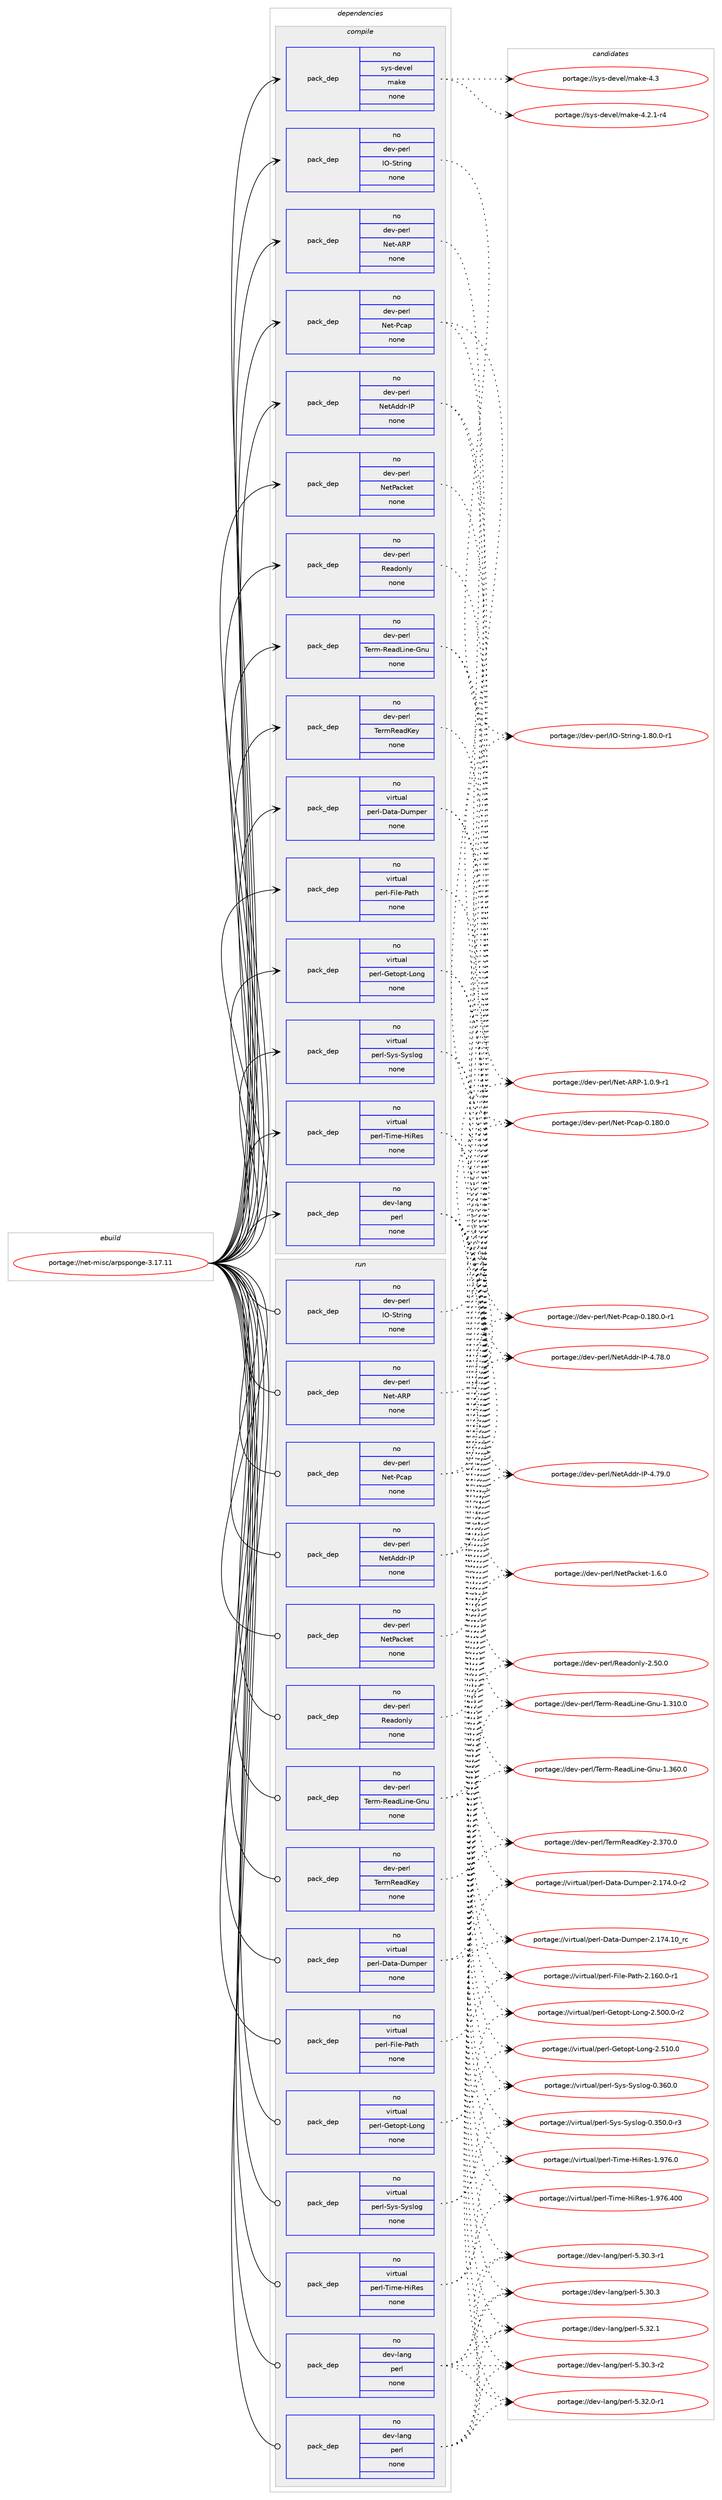 digraph prolog {

# *************
# Graph options
# *************

newrank=true;
concentrate=true;
compound=true;
graph [rankdir=LR,fontname=Helvetica,fontsize=10,ranksep=1.5];#, ranksep=2.5, nodesep=0.2];
edge  [arrowhead=vee];
node  [fontname=Helvetica,fontsize=10];

# **********
# The ebuild
# **********

subgraph cluster_leftcol {
color=gray;
rank=same;
label=<<i>ebuild</i>>;
id [label="portage://net-misc/arpsponge-3.17.11", color=red, width=4, href="../net-misc/arpsponge-3.17.11.svg"];
}

# ****************
# The dependencies
# ****************

subgraph cluster_midcol {
color=gray;
label=<<i>dependencies</i>>;
subgraph cluster_compile {
fillcolor="#eeeeee";
style=filled;
label=<<i>compile</i>>;
subgraph pack8853 {
dependency12512 [label=<<TABLE BORDER="0" CELLBORDER="1" CELLSPACING="0" CELLPADDING="4" WIDTH="220"><TR><TD ROWSPAN="6" CELLPADDING="30">pack_dep</TD></TR><TR><TD WIDTH="110">no</TD></TR><TR><TD>dev-lang</TD></TR><TR><TD>perl</TD></TR><TR><TD>none</TD></TR><TR><TD></TD></TR></TABLE>>, shape=none, color=blue];
}
id:e -> dependency12512:w [weight=20,style="solid",arrowhead="vee"];
subgraph pack8854 {
dependency12513 [label=<<TABLE BORDER="0" CELLBORDER="1" CELLSPACING="0" CELLPADDING="4" WIDTH="220"><TR><TD ROWSPAN="6" CELLPADDING="30">pack_dep</TD></TR><TR><TD WIDTH="110">no</TD></TR><TR><TD>dev-perl</TD></TR><TR><TD>IO-String</TD></TR><TR><TD>none</TD></TR><TR><TD></TD></TR></TABLE>>, shape=none, color=blue];
}
id:e -> dependency12513:w [weight=20,style="solid",arrowhead="vee"];
subgraph pack8855 {
dependency12514 [label=<<TABLE BORDER="0" CELLBORDER="1" CELLSPACING="0" CELLPADDING="4" WIDTH="220"><TR><TD ROWSPAN="6" CELLPADDING="30">pack_dep</TD></TR><TR><TD WIDTH="110">no</TD></TR><TR><TD>dev-perl</TD></TR><TR><TD>Net-ARP</TD></TR><TR><TD>none</TD></TR><TR><TD></TD></TR></TABLE>>, shape=none, color=blue];
}
id:e -> dependency12514:w [weight=20,style="solid",arrowhead="vee"];
subgraph pack8856 {
dependency12515 [label=<<TABLE BORDER="0" CELLBORDER="1" CELLSPACING="0" CELLPADDING="4" WIDTH="220"><TR><TD ROWSPAN="6" CELLPADDING="30">pack_dep</TD></TR><TR><TD WIDTH="110">no</TD></TR><TR><TD>dev-perl</TD></TR><TR><TD>Net-Pcap</TD></TR><TR><TD>none</TD></TR><TR><TD></TD></TR></TABLE>>, shape=none, color=blue];
}
id:e -> dependency12515:w [weight=20,style="solid",arrowhead="vee"];
subgraph pack8857 {
dependency12516 [label=<<TABLE BORDER="0" CELLBORDER="1" CELLSPACING="0" CELLPADDING="4" WIDTH="220"><TR><TD ROWSPAN="6" CELLPADDING="30">pack_dep</TD></TR><TR><TD WIDTH="110">no</TD></TR><TR><TD>dev-perl</TD></TR><TR><TD>NetAddr-IP</TD></TR><TR><TD>none</TD></TR><TR><TD></TD></TR></TABLE>>, shape=none, color=blue];
}
id:e -> dependency12516:w [weight=20,style="solid",arrowhead="vee"];
subgraph pack8858 {
dependency12517 [label=<<TABLE BORDER="0" CELLBORDER="1" CELLSPACING="0" CELLPADDING="4" WIDTH="220"><TR><TD ROWSPAN="6" CELLPADDING="30">pack_dep</TD></TR><TR><TD WIDTH="110">no</TD></TR><TR><TD>dev-perl</TD></TR><TR><TD>NetPacket</TD></TR><TR><TD>none</TD></TR><TR><TD></TD></TR></TABLE>>, shape=none, color=blue];
}
id:e -> dependency12517:w [weight=20,style="solid",arrowhead="vee"];
subgraph pack8859 {
dependency12518 [label=<<TABLE BORDER="0" CELLBORDER="1" CELLSPACING="0" CELLPADDING="4" WIDTH="220"><TR><TD ROWSPAN="6" CELLPADDING="30">pack_dep</TD></TR><TR><TD WIDTH="110">no</TD></TR><TR><TD>dev-perl</TD></TR><TR><TD>Readonly</TD></TR><TR><TD>none</TD></TR><TR><TD></TD></TR></TABLE>>, shape=none, color=blue];
}
id:e -> dependency12518:w [weight=20,style="solid",arrowhead="vee"];
subgraph pack8860 {
dependency12519 [label=<<TABLE BORDER="0" CELLBORDER="1" CELLSPACING="0" CELLPADDING="4" WIDTH="220"><TR><TD ROWSPAN="6" CELLPADDING="30">pack_dep</TD></TR><TR><TD WIDTH="110">no</TD></TR><TR><TD>dev-perl</TD></TR><TR><TD>Term-ReadLine-Gnu</TD></TR><TR><TD>none</TD></TR><TR><TD></TD></TR></TABLE>>, shape=none, color=blue];
}
id:e -> dependency12519:w [weight=20,style="solid",arrowhead="vee"];
subgraph pack8861 {
dependency12520 [label=<<TABLE BORDER="0" CELLBORDER="1" CELLSPACING="0" CELLPADDING="4" WIDTH="220"><TR><TD ROWSPAN="6" CELLPADDING="30">pack_dep</TD></TR><TR><TD WIDTH="110">no</TD></TR><TR><TD>dev-perl</TD></TR><TR><TD>TermReadKey</TD></TR><TR><TD>none</TD></TR><TR><TD></TD></TR></TABLE>>, shape=none, color=blue];
}
id:e -> dependency12520:w [weight=20,style="solid",arrowhead="vee"];
subgraph pack8862 {
dependency12521 [label=<<TABLE BORDER="0" CELLBORDER="1" CELLSPACING="0" CELLPADDING="4" WIDTH="220"><TR><TD ROWSPAN="6" CELLPADDING="30">pack_dep</TD></TR><TR><TD WIDTH="110">no</TD></TR><TR><TD>sys-devel</TD></TR><TR><TD>make</TD></TR><TR><TD>none</TD></TR><TR><TD></TD></TR></TABLE>>, shape=none, color=blue];
}
id:e -> dependency12521:w [weight=20,style="solid",arrowhead="vee"];
subgraph pack8863 {
dependency12522 [label=<<TABLE BORDER="0" CELLBORDER="1" CELLSPACING="0" CELLPADDING="4" WIDTH="220"><TR><TD ROWSPAN="6" CELLPADDING="30">pack_dep</TD></TR><TR><TD WIDTH="110">no</TD></TR><TR><TD>virtual</TD></TR><TR><TD>perl-Data-Dumper</TD></TR><TR><TD>none</TD></TR><TR><TD></TD></TR></TABLE>>, shape=none, color=blue];
}
id:e -> dependency12522:w [weight=20,style="solid",arrowhead="vee"];
subgraph pack8864 {
dependency12523 [label=<<TABLE BORDER="0" CELLBORDER="1" CELLSPACING="0" CELLPADDING="4" WIDTH="220"><TR><TD ROWSPAN="6" CELLPADDING="30">pack_dep</TD></TR><TR><TD WIDTH="110">no</TD></TR><TR><TD>virtual</TD></TR><TR><TD>perl-File-Path</TD></TR><TR><TD>none</TD></TR><TR><TD></TD></TR></TABLE>>, shape=none, color=blue];
}
id:e -> dependency12523:w [weight=20,style="solid",arrowhead="vee"];
subgraph pack8865 {
dependency12524 [label=<<TABLE BORDER="0" CELLBORDER="1" CELLSPACING="0" CELLPADDING="4" WIDTH="220"><TR><TD ROWSPAN="6" CELLPADDING="30">pack_dep</TD></TR><TR><TD WIDTH="110">no</TD></TR><TR><TD>virtual</TD></TR><TR><TD>perl-Getopt-Long</TD></TR><TR><TD>none</TD></TR><TR><TD></TD></TR></TABLE>>, shape=none, color=blue];
}
id:e -> dependency12524:w [weight=20,style="solid",arrowhead="vee"];
subgraph pack8866 {
dependency12525 [label=<<TABLE BORDER="0" CELLBORDER="1" CELLSPACING="0" CELLPADDING="4" WIDTH="220"><TR><TD ROWSPAN="6" CELLPADDING="30">pack_dep</TD></TR><TR><TD WIDTH="110">no</TD></TR><TR><TD>virtual</TD></TR><TR><TD>perl-Sys-Syslog</TD></TR><TR><TD>none</TD></TR><TR><TD></TD></TR></TABLE>>, shape=none, color=blue];
}
id:e -> dependency12525:w [weight=20,style="solid",arrowhead="vee"];
subgraph pack8867 {
dependency12526 [label=<<TABLE BORDER="0" CELLBORDER="1" CELLSPACING="0" CELLPADDING="4" WIDTH="220"><TR><TD ROWSPAN="6" CELLPADDING="30">pack_dep</TD></TR><TR><TD WIDTH="110">no</TD></TR><TR><TD>virtual</TD></TR><TR><TD>perl-Time-HiRes</TD></TR><TR><TD>none</TD></TR><TR><TD></TD></TR></TABLE>>, shape=none, color=blue];
}
id:e -> dependency12526:w [weight=20,style="solid",arrowhead="vee"];
}
subgraph cluster_compileandrun {
fillcolor="#eeeeee";
style=filled;
label=<<i>compile and run</i>>;
}
subgraph cluster_run {
fillcolor="#eeeeee";
style=filled;
label=<<i>run</i>>;
subgraph pack8868 {
dependency12527 [label=<<TABLE BORDER="0" CELLBORDER="1" CELLSPACING="0" CELLPADDING="4" WIDTH="220"><TR><TD ROWSPAN="6" CELLPADDING="30">pack_dep</TD></TR><TR><TD WIDTH="110">no</TD></TR><TR><TD>dev-lang</TD></TR><TR><TD>perl</TD></TR><TR><TD>none</TD></TR><TR><TD></TD></TR></TABLE>>, shape=none, color=blue];
}
id:e -> dependency12527:w [weight=20,style="solid",arrowhead="odot"];
subgraph pack8869 {
dependency12528 [label=<<TABLE BORDER="0" CELLBORDER="1" CELLSPACING="0" CELLPADDING="4" WIDTH="220"><TR><TD ROWSPAN="6" CELLPADDING="30">pack_dep</TD></TR><TR><TD WIDTH="110">no</TD></TR><TR><TD>dev-lang</TD></TR><TR><TD>perl</TD></TR><TR><TD>none</TD></TR><TR><TD></TD></TR></TABLE>>, shape=none, color=blue];
}
id:e -> dependency12528:w [weight=20,style="solid",arrowhead="odot"];
subgraph pack8870 {
dependency12529 [label=<<TABLE BORDER="0" CELLBORDER="1" CELLSPACING="0" CELLPADDING="4" WIDTH="220"><TR><TD ROWSPAN="6" CELLPADDING="30">pack_dep</TD></TR><TR><TD WIDTH="110">no</TD></TR><TR><TD>dev-perl</TD></TR><TR><TD>IO-String</TD></TR><TR><TD>none</TD></TR><TR><TD></TD></TR></TABLE>>, shape=none, color=blue];
}
id:e -> dependency12529:w [weight=20,style="solid",arrowhead="odot"];
subgraph pack8871 {
dependency12530 [label=<<TABLE BORDER="0" CELLBORDER="1" CELLSPACING="0" CELLPADDING="4" WIDTH="220"><TR><TD ROWSPAN="6" CELLPADDING="30">pack_dep</TD></TR><TR><TD WIDTH="110">no</TD></TR><TR><TD>dev-perl</TD></TR><TR><TD>Net-ARP</TD></TR><TR><TD>none</TD></TR><TR><TD></TD></TR></TABLE>>, shape=none, color=blue];
}
id:e -> dependency12530:w [weight=20,style="solid",arrowhead="odot"];
subgraph pack8872 {
dependency12531 [label=<<TABLE BORDER="0" CELLBORDER="1" CELLSPACING="0" CELLPADDING="4" WIDTH="220"><TR><TD ROWSPAN="6" CELLPADDING="30">pack_dep</TD></TR><TR><TD WIDTH="110">no</TD></TR><TR><TD>dev-perl</TD></TR><TR><TD>Net-Pcap</TD></TR><TR><TD>none</TD></TR><TR><TD></TD></TR></TABLE>>, shape=none, color=blue];
}
id:e -> dependency12531:w [weight=20,style="solid",arrowhead="odot"];
subgraph pack8873 {
dependency12532 [label=<<TABLE BORDER="0" CELLBORDER="1" CELLSPACING="0" CELLPADDING="4" WIDTH="220"><TR><TD ROWSPAN="6" CELLPADDING="30">pack_dep</TD></TR><TR><TD WIDTH="110">no</TD></TR><TR><TD>dev-perl</TD></TR><TR><TD>NetAddr-IP</TD></TR><TR><TD>none</TD></TR><TR><TD></TD></TR></TABLE>>, shape=none, color=blue];
}
id:e -> dependency12532:w [weight=20,style="solid",arrowhead="odot"];
subgraph pack8874 {
dependency12533 [label=<<TABLE BORDER="0" CELLBORDER="1" CELLSPACING="0" CELLPADDING="4" WIDTH="220"><TR><TD ROWSPAN="6" CELLPADDING="30">pack_dep</TD></TR><TR><TD WIDTH="110">no</TD></TR><TR><TD>dev-perl</TD></TR><TR><TD>NetPacket</TD></TR><TR><TD>none</TD></TR><TR><TD></TD></TR></TABLE>>, shape=none, color=blue];
}
id:e -> dependency12533:w [weight=20,style="solid",arrowhead="odot"];
subgraph pack8875 {
dependency12534 [label=<<TABLE BORDER="0" CELLBORDER="1" CELLSPACING="0" CELLPADDING="4" WIDTH="220"><TR><TD ROWSPAN="6" CELLPADDING="30">pack_dep</TD></TR><TR><TD WIDTH="110">no</TD></TR><TR><TD>dev-perl</TD></TR><TR><TD>Readonly</TD></TR><TR><TD>none</TD></TR><TR><TD></TD></TR></TABLE>>, shape=none, color=blue];
}
id:e -> dependency12534:w [weight=20,style="solid",arrowhead="odot"];
subgraph pack8876 {
dependency12535 [label=<<TABLE BORDER="0" CELLBORDER="1" CELLSPACING="0" CELLPADDING="4" WIDTH="220"><TR><TD ROWSPAN="6" CELLPADDING="30">pack_dep</TD></TR><TR><TD WIDTH="110">no</TD></TR><TR><TD>dev-perl</TD></TR><TR><TD>Term-ReadLine-Gnu</TD></TR><TR><TD>none</TD></TR><TR><TD></TD></TR></TABLE>>, shape=none, color=blue];
}
id:e -> dependency12535:w [weight=20,style="solid",arrowhead="odot"];
subgraph pack8877 {
dependency12536 [label=<<TABLE BORDER="0" CELLBORDER="1" CELLSPACING="0" CELLPADDING="4" WIDTH="220"><TR><TD ROWSPAN="6" CELLPADDING="30">pack_dep</TD></TR><TR><TD WIDTH="110">no</TD></TR><TR><TD>dev-perl</TD></TR><TR><TD>TermReadKey</TD></TR><TR><TD>none</TD></TR><TR><TD></TD></TR></TABLE>>, shape=none, color=blue];
}
id:e -> dependency12536:w [weight=20,style="solid",arrowhead="odot"];
subgraph pack8878 {
dependency12537 [label=<<TABLE BORDER="0" CELLBORDER="1" CELLSPACING="0" CELLPADDING="4" WIDTH="220"><TR><TD ROWSPAN="6" CELLPADDING="30">pack_dep</TD></TR><TR><TD WIDTH="110">no</TD></TR><TR><TD>virtual</TD></TR><TR><TD>perl-Data-Dumper</TD></TR><TR><TD>none</TD></TR><TR><TD></TD></TR></TABLE>>, shape=none, color=blue];
}
id:e -> dependency12537:w [weight=20,style="solid",arrowhead="odot"];
subgraph pack8879 {
dependency12538 [label=<<TABLE BORDER="0" CELLBORDER="1" CELLSPACING="0" CELLPADDING="4" WIDTH="220"><TR><TD ROWSPAN="6" CELLPADDING="30">pack_dep</TD></TR><TR><TD WIDTH="110">no</TD></TR><TR><TD>virtual</TD></TR><TR><TD>perl-File-Path</TD></TR><TR><TD>none</TD></TR><TR><TD></TD></TR></TABLE>>, shape=none, color=blue];
}
id:e -> dependency12538:w [weight=20,style="solid",arrowhead="odot"];
subgraph pack8880 {
dependency12539 [label=<<TABLE BORDER="0" CELLBORDER="1" CELLSPACING="0" CELLPADDING="4" WIDTH="220"><TR><TD ROWSPAN="6" CELLPADDING="30">pack_dep</TD></TR><TR><TD WIDTH="110">no</TD></TR><TR><TD>virtual</TD></TR><TR><TD>perl-Getopt-Long</TD></TR><TR><TD>none</TD></TR><TR><TD></TD></TR></TABLE>>, shape=none, color=blue];
}
id:e -> dependency12539:w [weight=20,style="solid",arrowhead="odot"];
subgraph pack8881 {
dependency12540 [label=<<TABLE BORDER="0" CELLBORDER="1" CELLSPACING="0" CELLPADDING="4" WIDTH="220"><TR><TD ROWSPAN="6" CELLPADDING="30">pack_dep</TD></TR><TR><TD WIDTH="110">no</TD></TR><TR><TD>virtual</TD></TR><TR><TD>perl-Sys-Syslog</TD></TR><TR><TD>none</TD></TR><TR><TD></TD></TR></TABLE>>, shape=none, color=blue];
}
id:e -> dependency12540:w [weight=20,style="solid",arrowhead="odot"];
subgraph pack8882 {
dependency12541 [label=<<TABLE BORDER="0" CELLBORDER="1" CELLSPACING="0" CELLPADDING="4" WIDTH="220"><TR><TD ROWSPAN="6" CELLPADDING="30">pack_dep</TD></TR><TR><TD WIDTH="110">no</TD></TR><TR><TD>virtual</TD></TR><TR><TD>perl-Time-HiRes</TD></TR><TR><TD>none</TD></TR><TR><TD></TD></TR></TABLE>>, shape=none, color=blue];
}
id:e -> dependency12541:w [weight=20,style="solid",arrowhead="odot"];
}
}

# **************
# The candidates
# **************

subgraph cluster_choices {
rank=same;
color=gray;
label=<<i>candidates</i>>;

subgraph choice8853 {
color=black;
nodesep=1;
choice10010111845108971101034711210111410845534651504649 [label="portage://dev-lang/perl-5.32.1", color=red, width=4,href="../dev-lang/perl-5.32.1.svg"];
choice100101118451089711010347112101114108455346515046484511449 [label="portage://dev-lang/perl-5.32.0-r1", color=red, width=4,href="../dev-lang/perl-5.32.0-r1.svg"];
choice100101118451089711010347112101114108455346514846514511450 [label="portage://dev-lang/perl-5.30.3-r2", color=red, width=4,href="../dev-lang/perl-5.30.3-r2.svg"];
choice100101118451089711010347112101114108455346514846514511449 [label="portage://dev-lang/perl-5.30.3-r1", color=red, width=4,href="../dev-lang/perl-5.30.3-r1.svg"];
choice10010111845108971101034711210111410845534651484651 [label="portage://dev-lang/perl-5.30.3", color=red, width=4,href="../dev-lang/perl-5.30.3.svg"];
dependency12512:e -> choice10010111845108971101034711210111410845534651504649:w [style=dotted,weight="100"];
dependency12512:e -> choice100101118451089711010347112101114108455346515046484511449:w [style=dotted,weight="100"];
dependency12512:e -> choice100101118451089711010347112101114108455346514846514511450:w [style=dotted,weight="100"];
dependency12512:e -> choice100101118451089711010347112101114108455346514846514511449:w [style=dotted,weight="100"];
dependency12512:e -> choice10010111845108971101034711210111410845534651484651:w [style=dotted,weight="100"];
}
subgraph choice8854 {
color=black;
nodesep=1;
choice100101118451121011141084773794583116114105110103454946564846484511449 [label="portage://dev-perl/IO-String-1.80.0-r1", color=red, width=4,href="../dev-perl/IO-String-1.80.0-r1.svg"];
dependency12513:e -> choice100101118451121011141084773794583116114105110103454946564846484511449:w [style=dotted,weight="100"];
}
subgraph choice8855 {
color=black;
nodesep=1;
choice100101118451121011141084778101116456582804549464846574511449 [label="portage://dev-perl/Net-ARP-1.0.9-r1", color=red, width=4,href="../dev-perl/Net-ARP-1.0.9-r1.svg"];
dependency12514:e -> choice100101118451121011141084778101116456582804549464846574511449:w [style=dotted,weight="100"];
}
subgraph choice8856 {
color=black;
nodesep=1;
choice1001011184511210111410847781011164580999711245484649564846484511449 [label="portage://dev-perl/Net-Pcap-0.180.0-r1", color=red, width=4,href="../dev-perl/Net-Pcap-0.180.0-r1.svg"];
choice100101118451121011141084778101116458099971124548464956484648 [label="portage://dev-perl/Net-Pcap-0.180.0", color=red, width=4,href="../dev-perl/Net-Pcap-0.180.0.svg"];
dependency12515:e -> choice1001011184511210111410847781011164580999711245484649564846484511449:w [style=dotted,weight="100"];
dependency12515:e -> choice100101118451121011141084778101116458099971124548464956484648:w [style=dotted,weight="100"];
}
subgraph choice8857 {
color=black;
nodesep=1;
choice1001011184511210111410847781011166510010011445738045524655574648 [label="portage://dev-perl/NetAddr-IP-4.79.0", color=red, width=4,href="../dev-perl/NetAddr-IP-4.79.0.svg"];
choice1001011184511210111410847781011166510010011445738045524655564648 [label="portage://dev-perl/NetAddr-IP-4.78.0", color=red, width=4,href="../dev-perl/NetAddr-IP-4.78.0.svg"];
dependency12516:e -> choice1001011184511210111410847781011166510010011445738045524655574648:w [style=dotted,weight="100"];
dependency12516:e -> choice1001011184511210111410847781011166510010011445738045524655564648:w [style=dotted,weight="100"];
}
subgraph choice8858 {
color=black;
nodesep=1;
choice100101118451121011141084778101116809799107101116454946544648 [label="portage://dev-perl/NetPacket-1.6.0", color=red, width=4,href="../dev-perl/NetPacket-1.6.0.svg"];
dependency12517:e -> choice100101118451121011141084778101116809799107101116454946544648:w [style=dotted,weight="100"];
}
subgraph choice8859 {
color=black;
nodesep=1;
choice1001011184511210111410847821019710011111010812145504653484648 [label="portage://dev-perl/Readonly-2.50.0", color=red, width=4,href="../dev-perl/Readonly-2.50.0.svg"];
dependency12518:e -> choice1001011184511210111410847821019710011111010812145504653484648:w [style=dotted,weight="100"];
}
subgraph choice8860 {
color=black;
nodesep=1;
choice1001011184511210111410847841011141094582101971007610511010145711101174549465154484648 [label="portage://dev-perl/Term-ReadLine-Gnu-1.360.0", color=red, width=4,href="../dev-perl/Term-ReadLine-Gnu-1.360.0.svg"];
choice1001011184511210111410847841011141094582101971007610511010145711101174549465149484648 [label="portage://dev-perl/Term-ReadLine-Gnu-1.310.0", color=red, width=4,href="../dev-perl/Term-ReadLine-Gnu-1.310.0.svg"];
dependency12519:e -> choice1001011184511210111410847841011141094582101971007610511010145711101174549465154484648:w [style=dotted,weight="100"];
dependency12519:e -> choice1001011184511210111410847841011141094582101971007610511010145711101174549465149484648:w [style=dotted,weight="100"];
}
subgraph choice8861 {
color=black;
nodesep=1;
choice1001011184511210111410847841011141098210197100751011214550465155484648 [label="portage://dev-perl/TermReadKey-2.370.0", color=red, width=4,href="../dev-perl/TermReadKey-2.370.0.svg"];
dependency12520:e -> choice1001011184511210111410847841011141098210197100751011214550465155484648:w [style=dotted,weight="100"];
}
subgraph choice8862 {
color=black;
nodesep=1;
choice11512111545100101118101108471099710710145524651 [label="portage://sys-devel/make-4.3", color=red, width=4,href="../sys-devel/make-4.3.svg"];
choice1151211154510010111810110847109971071014552465046494511452 [label="portage://sys-devel/make-4.2.1-r4", color=red, width=4,href="../sys-devel/make-4.2.1-r4.svg"];
dependency12521:e -> choice11512111545100101118101108471099710710145524651:w [style=dotted,weight="100"];
dependency12521:e -> choice1151211154510010111810110847109971071014552465046494511452:w [style=dotted,weight="100"];
}
subgraph choice8863 {
color=black;
nodesep=1;
choice11810511411611797108471121011141084568971169745681171091121011144550464955524649489511499 [label="portage://virtual/perl-Data-Dumper-2.174.10_rc", color=red, width=4,href="../virtual/perl-Data-Dumper-2.174.10_rc.svg"];
choice118105114116117971084711210111410845689711697456811710911210111445504649555246484511450 [label="portage://virtual/perl-Data-Dumper-2.174.0-r2", color=red, width=4,href="../virtual/perl-Data-Dumper-2.174.0-r2.svg"];
dependency12522:e -> choice11810511411611797108471121011141084568971169745681171091121011144550464955524649489511499:w [style=dotted,weight="100"];
dependency12522:e -> choice118105114116117971084711210111410845689711697456811710911210111445504649555246484511450:w [style=dotted,weight="100"];
}
subgraph choice8864 {
color=black;
nodesep=1;
choice1181051141161179710847112101114108457010510810145809711610445504649544846484511449 [label="portage://virtual/perl-File-Path-2.160.0-r1", color=red, width=4,href="../virtual/perl-File-Path-2.160.0-r1.svg"];
dependency12523:e -> choice1181051141161179710847112101114108457010510810145809711610445504649544846484511449:w [style=dotted,weight="100"];
}
subgraph choice8865 {
color=black;
nodesep=1;
choice1181051141161179710847112101114108457110111611111211645761111101034550465349484648 [label="portage://virtual/perl-Getopt-Long-2.510.0", color=red, width=4,href="../virtual/perl-Getopt-Long-2.510.0.svg"];
choice11810511411611797108471121011141084571101116111112116457611111010345504653484846484511450 [label="portage://virtual/perl-Getopt-Long-2.500.0-r2", color=red, width=4,href="../virtual/perl-Getopt-Long-2.500.0-r2.svg"];
dependency12524:e -> choice1181051141161179710847112101114108457110111611111211645761111101034550465349484648:w [style=dotted,weight="100"];
dependency12524:e -> choice11810511411611797108471121011141084571101116111112116457611111010345504653484846484511450:w [style=dotted,weight="100"];
}
subgraph choice8866 {
color=black;
nodesep=1;
choice1181051141161179710847112101114108458312111545831211151081111034548465154484648 [label="portage://virtual/perl-Sys-Syslog-0.360.0", color=red, width=4,href="../virtual/perl-Sys-Syslog-0.360.0.svg"];
choice11810511411611797108471121011141084583121115458312111510811110345484651534846484511451 [label="portage://virtual/perl-Sys-Syslog-0.350.0-r3", color=red, width=4,href="../virtual/perl-Sys-Syslog-0.350.0-r3.svg"];
dependency12525:e -> choice1181051141161179710847112101114108458312111545831211151081111034548465154484648:w [style=dotted,weight="100"];
dependency12525:e -> choice11810511411611797108471121011141084583121115458312111510811110345484651534846484511451:w [style=dotted,weight="100"];
}
subgraph choice8867 {
color=black;
nodesep=1;
choice1181051141161179710847112101114108458410510910145721058210111545494657555446524848 [label="portage://virtual/perl-Time-HiRes-1.976.400", color=red, width=4,href="../virtual/perl-Time-HiRes-1.976.400.svg"];
choice118105114116117971084711210111410845841051091014572105821011154549465755544648 [label="portage://virtual/perl-Time-HiRes-1.976.0", color=red, width=4,href="../virtual/perl-Time-HiRes-1.976.0.svg"];
dependency12526:e -> choice1181051141161179710847112101114108458410510910145721058210111545494657555446524848:w [style=dotted,weight="100"];
dependency12526:e -> choice118105114116117971084711210111410845841051091014572105821011154549465755544648:w [style=dotted,weight="100"];
}
subgraph choice8868 {
color=black;
nodesep=1;
choice10010111845108971101034711210111410845534651504649 [label="portage://dev-lang/perl-5.32.1", color=red, width=4,href="../dev-lang/perl-5.32.1.svg"];
choice100101118451089711010347112101114108455346515046484511449 [label="portage://dev-lang/perl-5.32.0-r1", color=red, width=4,href="../dev-lang/perl-5.32.0-r1.svg"];
choice100101118451089711010347112101114108455346514846514511450 [label="portage://dev-lang/perl-5.30.3-r2", color=red, width=4,href="../dev-lang/perl-5.30.3-r2.svg"];
choice100101118451089711010347112101114108455346514846514511449 [label="portage://dev-lang/perl-5.30.3-r1", color=red, width=4,href="../dev-lang/perl-5.30.3-r1.svg"];
choice10010111845108971101034711210111410845534651484651 [label="portage://dev-lang/perl-5.30.3", color=red, width=4,href="../dev-lang/perl-5.30.3.svg"];
dependency12527:e -> choice10010111845108971101034711210111410845534651504649:w [style=dotted,weight="100"];
dependency12527:e -> choice100101118451089711010347112101114108455346515046484511449:w [style=dotted,weight="100"];
dependency12527:e -> choice100101118451089711010347112101114108455346514846514511450:w [style=dotted,weight="100"];
dependency12527:e -> choice100101118451089711010347112101114108455346514846514511449:w [style=dotted,weight="100"];
dependency12527:e -> choice10010111845108971101034711210111410845534651484651:w [style=dotted,weight="100"];
}
subgraph choice8869 {
color=black;
nodesep=1;
choice10010111845108971101034711210111410845534651504649 [label="portage://dev-lang/perl-5.32.1", color=red, width=4,href="../dev-lang/perl-5.32.1.svg"];
choice100101118451089711010347112101114108455346515046484511449 [label="portage://dev-lang/perl-5.32.0-r1", color=red, width=4,href="../dev-lang/perl-5.32.0-r1.svg"];
choice100101118451089711010347112101114108455346514846514511450 [label="portage://dev-lang/perl-5.30.3-r2", color=red, width=4,href="../dev-lang/perl-5.30.3-r2.svg"];
choice100101118451089711010347112101114108455346514846514511449 [label="portage://dev-lang/perl-5.30.3-r1", color=red, width=4,href="../dev-lang/perl-5.30.3-r1.svg"];
choice10010111845108971101034711210111410845534651484651 [label="portage://dev-lang/perl-5.30.3", color=red, width=4,href="../dev-lang/perl-5.30.3.svg"];
dependency12528:e -> choice10010111845108971101034711210111410845534651504649:w [style=dotted,weight="100"];
dependency12528:e -> choice100101118451089711010347112101114108455346515046484511449:w [style=dotted,weight="100"];
dependency12528:e -> choice100101118451089711010347112101114108455346514846514511450:w [style=dotted,weight="100"];
dependency12528:e -> choice100101118451089711010347112101114108455346514846514511449:w [style=dotted,weight="100"];
dependency12528:e -> choice10010111845108971101034711210111410845534651484651:w [style=dotted,weight="100"];
}
subgraph choice8870 {
color=black;
nodesep=1;
choice100101118451121011141084773794583116114105110103454946564846484511449 [label="portage://dev-perl/IO-String-1.80.0-r1", color=red, width=4,href="../dev-perl/IO-String-1.80.0-r1.svg"];
dependency12529:e -> choice100101118451121011141084773794583116114105110103454946564846484511449:w [style=dotted,weight="100"];
}
subgraph choice8871 {
color=black;
nodesep=1;
choice100101118451121011141084778101116456582804549464846574511449 [label="portage://dev-perl/Net-ARP-1.0.9-r1", color=red, width=4,href="../dev-perl/Net-ARP-1.0.9-r1.svg"];
dependency12530:e -> choice100101118451121011141084778101116456582804549464846574511449:w [style=dotted,weight="100"];
}
subgraph choice8872 {
color=black;
nodesep=1;
choice1001011184511210111410847781011164580999711245484649564846484511449 [label="portage://dev-perl/Net-Pcap-0.180.0-r1", color=red, width=4,href="../dev-perl/Net-Pcap-0.180.0-r1.svg"];
choice100101118451121011141084778101116458099971124548464956484648 [label="portage://dev-perl/Net-Pcap-0.180.0", color=red, width=4,href="../dev-perl/Net-Pcap-0.180.0.svg"];
dependency12531:e -> choice1001011184511210111410847781011164580999711245484649564846484511449:w [style=dotted,weight="100"];
dependency12531:e -> choice100101118451121011141084778101116458099971124548464956484648:w [style=dotted,weight="100"];
}
subgraph choice8873 {
color=black;
nodesep=1;
choice1001011184511210111410847781011166510010011445738045524655574648 [label="portage://dev-perl/NetAddr-IP-4.79.0", color=red, width=4,href="../dev-perl/NetAddr-IP-4.79.0.svg"];
choice1001011184511210111410847781011166510010011445738045524655564648 [label="portage://dev-perl/NetAddr-IP-4.78.0", color=red, width=4,href="../dev-perl/NetAddr-IP-4.78.0.svg"];
dependency12532:e -> choice1001011184511210111410847781011166510010011445738045524655574648:w [style=dotted,weight="100"];
dependency12532:e -> choice1001011184511210111410847781011166510010011445738045524655564648:w [style=dotted,weight="100"];
}
subgraph choice8874 {
color=black;
nodesep=1;
choice100101118451121011141084778101116809799107101116454946544648 [label="portage://dev-perl/NetPacket-1.6.0", color=red, width=4,href="../dev-perl/NetPacket-1.6.0.svg"];
dependency12533:e -> choice100101118451121011141084778101116809799107101116454946544648:w [style=dotted,weight="100"];
}
subgraph choice8875 {
color=black;
nodesep=1;
choice1001011184511210111410847821019710011111010812145504653484648 [label="portage://dev-perl/Readonly-2.50.0", color=red, width=4,href="../dev-perl/Readonly-2.50.0.svg"];
dependency12534:e -> choice1001011184511210111410847821019710011111010812145504653484648:w [style=dotted,weight="100"];
}
subgraph choice8876 {
color=black;
nodesep=1;
choice1001011184511210111410847841011141094582101971007610511010145711101174549465154484648 [label="portage://dev-perl/Term-ReadLine-Gnu-1.360.0", color=red, width=4,href="../dev-perl/Term-ReadLine-Gnu-1.360.0.svg"];
choice1001011184511210111410847841011141094582101971007610511010145711101174549465149484648 [label="portage://dev-perl/Term-ReadLine-Gnu-1.310.0", color=red, width=4,href="../dev-perl/Term-ReadLine-Gnu-1.310.0.svg"];
dependency12535:e -> choice1001011184511210111410847841011141094582101971007610511010145711101174549465154484648:w [style=dotted,weight="100"];
dependency12535:e -> choice1001011184511210111410847841011141094582101971007610511010145711101174549465149484648:w [style=dotted,weight="100"];
}
subgraph choice8877 {
color=black;
nodesep=1;
choice1001011184511210111410847841011141098210197100751011214550465155484648 [label="portage://dev-perl/TermReadKey-2.370.0", color=red, width=4,href="../dev-perl/TermReadKey-2.370.0.svg"];
dependency12536:e -> choice1001011184511210111410847841011141098210197100751011214550465155484648:w [style=dotted,weight="100"];
}
subgraph choice8878 {
color=black;
nodesep=1;
choice11810511411611797108471121011141084568971169745681171091121011144550464955524649489511499 [label="portage://virtual/perl-Data-Dumper-2.174.10_rc", color=red, width=4,href="../virtual/perl-Data-Dumper-2.174.10_rc.svg"];
choice118105114116117971084711210111410845689711697456811710911210111445504649555246484511450 [label="portage://virtual/perl-Data-Dumper-2.174.0-r2", color=red, width=4,href="../virtual/perl-Data-Dumper-2.174.0-r2.svg"];
dependency12537:e -> choice11810511411611797108471121011141084568971169745681171091121011144550464955524649489511499:w [style=dotted,weight="100"];
dependency12537:e -> choice118105114116117971084711210111410845689711697456811710911210111445504649555246484511450:w [style=dotted,weight="100"];
}
subgraph choice8879 {
color=black;
nodesep=1;
choice1181051141161179710847112101114108457010510810145809711610445504649544846484511449 [label="portage://virtual/perl-File-Path-2.160.0-r1", color=red, width=4,href="../virtual/perl-File-Path-2.160.0-r1.svg"];
dependency12538:e -> choice1181051141161179710847112101114108457010510810145809711610445504649544846484511449:w [style=dotted,weight="100"];
}
subgraph choice8880 {
color=black;
nodesep=1;
choice1181051141161179710847112101114108457110111611111211645761111101034550465349484648 [label="portage://virtual/perl-Getopt-Long-2.510.0", color=red, width=4,href="../virtual/perl-Getopt-Long-2.510.0.svg"];
choice11810511411611797108471121011141084571101116111112116457611111010345504653484846484511450 [label="portage://virtual/perl-Getopt-Long-2.500.0-r2", color=red, width=4,href="../virtual/perl-Getopt-Long-2.500.0-r2.svg"];
dependency12539:e -> choice1181051141161179710847112101114108457110111611111211645761111101034550465349484648:w [style=dotted,weight="100"];
dependency12539:e -> choice11810511411611797108471121011141084571101116111112116457611111010345504653484846484511450:w [style=dotted,weight="100"];
}
subgraph choice8881 {
color=black;
nodesep=1;
choice1181051141161179710847112101114108458312111545831211151081111034548465154484648 [label="portage://virtual/perl-Sys-Syslog-0.360.0", color=red, width=4,href="../virtual/perl-Sys-Syslog-0.360.0.svg"];
choice11810511411611797108471121011141084583121115458312111510811110345484651534846484511451 [label="portage://virtual/perl-Sys-Syslog-0.350.0-r3", color=red, width=4,href="../virtual/perl-Sys-Syslog-0.350.0-r3.svg"];
dependency12540:e -> choice1181051141161179710847112101114108458312111545831211151081111034548465154484648:w [style=dotted,weight="100"];
dependency12540:e -> choice11810511411611797108471121011141084583121115458312111510811110345484651534846484511451:w [style=dotted,weight="100"];
}
subgraph choice8882 {
color=black;
nodesep=1;
choice1181051141161179710847112101114108458410510910145721058210111545494657555446524848 [label="portage://virtual/perl-Time-HiRes-1.976.400", color=red, width=4,href="../virtual/perl-Time-HiRes-1.976.400.svg"];
choice118105114116117971084711210111410845841051091014572105821011154549465755544648 [label="portage://virtual/perl-Time-HiRes-1.976.0", color=red, width=4,href="../virtual/perl-Time-HiRes-1.976.0.svg"];
dependency12541:e -> choice1181051141161179710847112101114108458410510910145721058210111545494657555446524848:w [style=dotted,weight="100"];
dependency12541:e -> choice118105114116117971084711210111410845841051091014572105821011154549465755544648:w [style=dotted,weight="100"];
}
}

}
